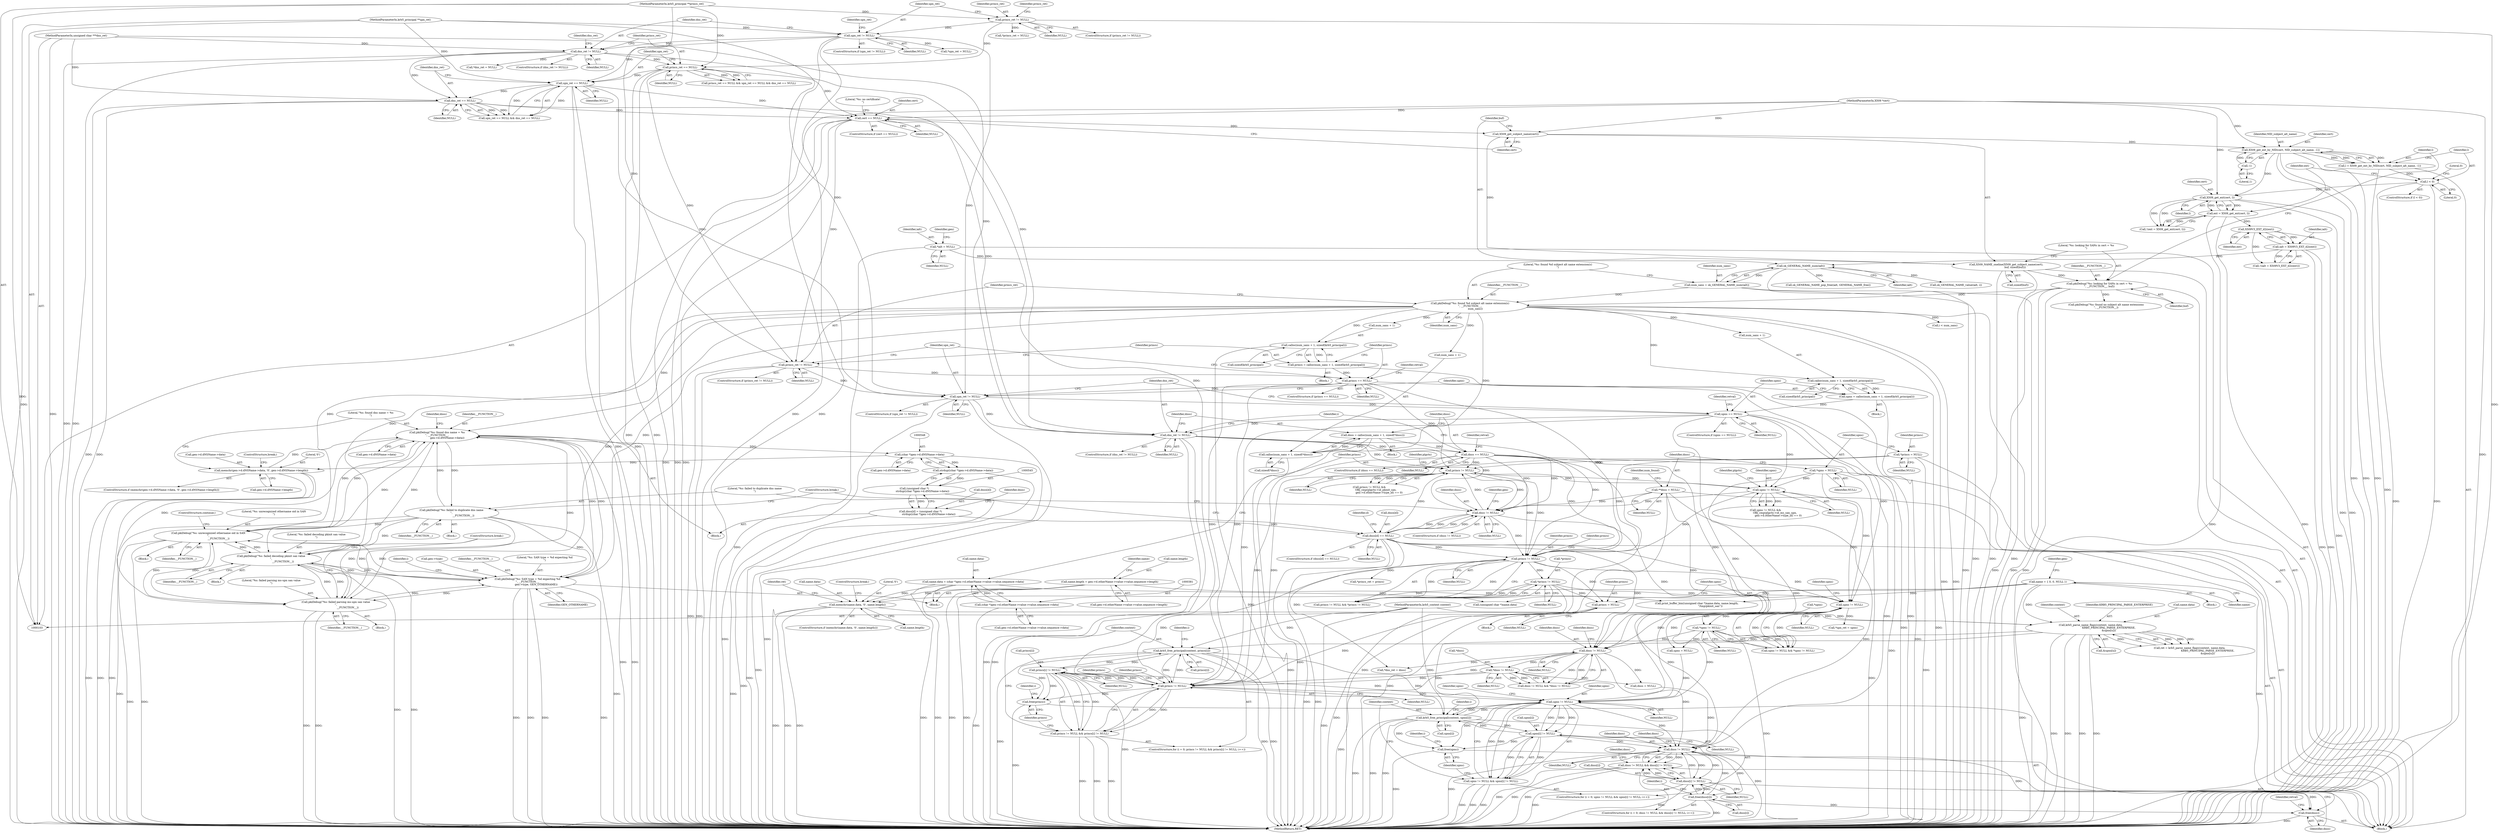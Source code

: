 digraph "0_krb5_50fe4074f188c2d4da0c421e96553acea8378db2@API" {
"1000654" [label="(Call,krb5_free_principal(context, princs[i]))"];
"1000477" [label="(Call,krb5_parse_name_flags(context, name.data,\n                                            KRB5_PRINCIPAL_PARSE_ENTERPRISE,\n                                            &upns[u]))"];
"1000104" [label="(MethodParameterIn,krb5_context context)"];
"1000466" [label="(Call,memchr(name.data, '\0', name.length))"];
"1000376" [label="(Call,name.data = (char *)gen->d.otherName->value->value.sequence->data)"];
"1000380" [label="(Call,(char *)gen->d.otherName->value->value.sequence->data)"];
"1000346" [label="(Call,name = { 0, 0, NULL })"];
"1000359" [label="(Call,name.length = gen->d.otherName->value->value.sequence->length)"];
"1000647" [label="(Call,princs[i] != NULL)"];
"1000654" [label="(Call,krb5_free_principal(context, princs[i]))"];
"1000644" [label="(Call,princs != NULL)"];
"1000589" [label="(Call,princs != NULL)"];
"1000397" [label="(Call,princs != NULL)"];
"1000135" [label="(Call,*princs = NULL)"];
"1000282" [label="(Call,princs == NULL)"];
"1000273" [label="(Call,princs = calloc(num_sans + 1, sizeof(krb5_principal)))"];
"1000275" [label="(Call,calloc(num_sans + 1, sizeof(krb5_principal)))"];
"1000264" [label="(Call,pkiDebug(\"%s: found %d subject alt name extension(s)\n\", __FUNCTION__,\n             num_sans))"];
"1000225" [label="(Call,pkiDebug(\"%s: looking for SANs in cert = %s\n\", __FUNCTION__, buf))"];
"1000219" [label="(Call,X509_NAME_oneline(X509_get_subject_name(cert),\n                      buf, sizeof(buf)))"];
"1000220" [label="(Call,X509_get_subject_name(cert))"];
"1000210" [label="(Call,cert == NULL)"];
"1000107" [label="(MethodParameterIn,X509 *cert)"];
"1000193" [label="(Call,princs_ret == NULL)"];
"1000168" [label="(Call,princs_ret != NULL)"];
"1000108" [label="(MethodParameterIn,krb5_principal **princs_ret)"];
"1000184" [label="(Call,dns_ret != NULL)"];
"1000110" [label="(MethodParameterIn,unsigned char ***dns_ret)"];
"1000176" [label="(Call,upn_ret != NULL)"];
"1000109" [label="(MethodParameterIn,krb5_principal **upn_ret)"];
"1000197" [label="(Call,upn_ret == NULL)"];
"1000200" [label="(Call,dns_ret == NULL)"];
"1000260" [label="(Call,num_sans = sk_GENERAL_NAME_num(ialt))"];
"1000262" [label="(Call,sk_GENERAL_NAME_num(ialt))"];
"1000251" [label="(Call,ialt = X509V3_EXT_d2i(ext))"];
"1000253" [label="(Call,X509V3_EXT_d2i(ext))"];
"1000245" [label="(Call,ext = X509_get_ext(cert, l))"];
"1000247" [label="(Call,X509_get_ext(cert, l))"];
"1000231" [label="(Call,X509_get_ext_by_NID(cert, NID_subject_alt_name, -1))"];
"1000234" [label="(Call,-1)"];
"1000237" [label="(Call,l < 0)"];
"1000229" [label="(Call,l = X509_get_ext_by_NID(cert, NID_subject_alt_name, -1))"];
"1000160" [label="(Call,*ialt = NULL)"];
"1000269" [label="(Call,princs_ret != NULL)"];
"1000313" [label="(Call,dns_ret != NULL)"];
"1000291" [label="(Call,upn_ret != NULL)"];
"1000304" [label="(Call,upns == NULL)"];
"1000295" [label="(Call,upns = calloc(num_sans + 1, sizeof(krb5_principal)))"];
"1000297" [label="(Call,calloc(num_sans + 1, sizeof(krb5_principal)))"];
"1000448" [label="(Call,upns != NULL)"];
"1000139" [label="(Call,*upns = NULL)"];
"1000327" [label="(Call,dnss == NULL)"];
"1000317" [label="(Call,dnss = calloc(num_sans + 1, sizeof(*dnss)))"];
"1000319" [label="(Call,calloc(num_sans + 1, sizeof(*dnss)))"];
"1000508" [label="(Call,dnss != NULL)"];
"1000143" [label="(Call,**dnss = NULL)"];
"1000557" [label="(Call,dnss[d] == NULL)"];
"1000540" [label="(Call,dnss[d] = (unsigned char *)\n                    strdup((char *)gen->d.dNSName->data))"];
"1000544" [label="(Call,(unsigned char *)\n                    strdup((char *)gen->d.dNSName->data))"];
"1000546" [label="(Call,strdup((char *)gen->d.dNSName->data))"];
"1000547" [label="(Call,(char *)gen->d.dNSName->data)"];
"1000530" [label="(Call,pkiDebug(\"%s: found dns name = %s\n\", __FUNCTION__,\n                         gen->d.dNSName->data))"];
"1000501" [label="(Call,pkiDebug(\"%s: unrecognized othername oid in SAN\n\",\n                         __FUNCTION__))"];
"1000436" [label="(Call,pkiDebug(\"%s: failed decoding pkinit san value\n\",\n                             __FUNCTION__))"];
"1000563" [label="(Call,pkiDebug(\"%s: failed to duplicate dns name\n\",\n                             __FUNCTION__))"];
"1000574" [label="(Call,pkiDebug(\"%s: SAN type = %d expecting %d\n\", __FUNCTION__,\n                     gen->type, GEN_OTHERNAME))"];
"1000490" [label="(Call,pkiDebug(\"%s: failed parsing ms-upn san value\n\",\n                             __FUNCTION__))"];
"1000513" [label="(Call,memchr(gen->d.dNSName->data, '\0', gen->d.dNSName->length))"];
"1000601" [label="(Call,princs = NULL)"];
"1000592" [label="(Call,*princs != NULL)"];
"1000623" [label="(Call,dnss != NULL)"];
"1000606" [label="(Call,upns != NULL)"];
"1000609" [label="(Call,*upns != NULL)"];
"1000626" [label="(Call,*dnss != NULL)"];
"1000643" [label="(Call,princs != NULL && princs[i] != NULL)"];
"1000659" [label="(Call,free(princs))"];
"1000676" [label="(Call,krb5_free_principal(context, upns[i]))"];
"1000666" [label="(Call,upns != NULL)"];
"1000665" [label="(Call,upns != NULL && upns[i] != NULL)"];
"1000669" [label="(Call,upns[i] != NULL)"];
"1000681" [label="(Call,free(upns))"];
"1000688" [label="(Call,dnss != NULL)"];
"1000687" [label="(Call,dnss != NULL && dnss[i] != NULL)"];
"1000691" [label="(Call,dnss[i] != NULL)"];
"1000698" [label="(Call,free(dnss[i]))"];
"1000702" [label="(Call,free(dnss))"];
"1000483" [label="(Call,&upns[u])"];
"1000251" [label="(Call,ialt = X509V3_EXT_d2i(ext))"];
"1000509" [label="(Identifier,dnss)"];
"1000140" [label="(Identifier,upns)"];
"1000685" [label="(Identifier,i)"];
"1000693" [label="(Identifier,dnss)"];
"1000397" [label="(Call,princs != NULL)"];
"1000607" [label="(Identifier,upns)"];
"1000181" [label="(Identifier,upn_ret)"];
"1000170" [label="(Identifier,NULL)"];
"1000478" [label="(Identifier,context)"];
"1000136" [label="(Identifier,princs)"];
"1000415" [label="(Call,(unsigned char *)name.data)"];
"1000228" [label="(Identifier,buf)"];
"1000521" [label="(Literal,'\0')"];
"1000403" [label="(Identifier,plgctx)"];
"1000139" [label="(Call,*upns = NULL)"];
"1000192" [label="(Call,princs_ret == NULL && upn_ret == NULL && dns_ret == NULL)"];
"1000260" [label="(Call,num_sans = sk_GENERAL_NAME_num(ialt))"];
"1000189" [label="(Identifier,dns_ret)"];
"1000249" [label="(Identifier,l)"];
"1000492" [label="(Identifier,__FUNCTION__)"];
"1000298" [label="(Call,num_sans + 1)"];
"1000378" [label="(Identifier,name)"];
"1000171" [label="(Call,*princs_ret = NULL)"];
"1000290" [label="(ControlStructure,if (upn_ret != NULL))"];
"1000169" [label="(Identifier,princs_ret)"];
"1000594" [label="(Identifier,princs)"];
"1000541" [label="(Call,dnss[d])"];
"1000202" [label="(Identifier,NULL)"];
"1000437" [label="(Literal,\"%s: failed decoding pkinit san value\n\")"];
"1000611" [label="(Identifier,upns)"];
"1000376" [label="(Call,name.data = (char *)gen->d.otherName->value->value.sequence->data)"];
"1000220" [label="(Call,X509_get_subject_name(cert))"];
"1000212" [label="(Identifier,NULL)"];
"1000296" [label="(Identifier,upns)"];
"1000603" [label="(Identifier,NULL)"];
"1000695" [label="(Identifier,NULL)"];
"1000470" [label="(Literal,'\0')"];
"1000474" [label="(ControlStructure,break;)"];
"1000269" [label="(Call,princs_ret != NULL)"];
"1000326" [label="(ControlStructure,if (dnss == NULL))"];
"1000590" [label="(Identifier,princs)"];
"1000626" [label="(Call,*dnss != NULL)"];
"1000135" [label="(Call,*princs = NULL)"];
"1000477" [label="(Call,krb5_parse_name_flags(context, name.data,\n                                            KRB5_PRINCIPAL_PARSE_ENTERPRISE,\n                                            &upns[u]))"];
"1000580" [label="(Identifier,GEN_OTHERNAME)"];
"1000512" [label="(ControlStructure,if (memchr(gen->d.dNSName->data, '\0', gen->d.dNSName->length)))"];
"1000660" [label="(Identifier,princs)"];
"1000263" [label="(Identifier,ialt)"];
"1000313" [label="(Call,dns_ret != NULL)"];
"1000201" [label="(Identifier,dns_ret)"];
"1000316" [label="(Block,)"];
"1000677" [label="(Identifier,context)"];
"1000266" [label="(Identifier,__FUNCTION__)"];
"1000544" [label="(Call,(unsigned char *)\n                    strdup((char *)gen->d.dNSName->data))"];
"1000186" [label="(Identifier,NULL)"];
"1000250" [label="(Call,!(ialt = X509V3_EXT_d2i(ext)))"];
"1000380" [label="(Call,(char *)gen->d.otherName->value->value.sequence->data)"];
"1000350" [label="(Call,sk_GENERAL_NAME_value(ialt, i))"];
"1000505" [label="(ControlStructure,break;)"];
"1000162" [label="(Identifier,NULL)"];
"1000221" [label="(Identifier,cert)"];
"1000628" [label="(Identifier,dnss)"];
"1000209" [label="(ControlStructure,if (cert == NULL))"];
"1000229" [label="(Call,l = X509_get_ext_by_NID(cert, NID_subject_alt_name, -1))"];
"1000195" [label="(Identifier,NULL)"];
"1000319" [label="(Call,calloc(num_sans + 1, sizeof(*dnss)))"];
"1000226" [label="(Literal,\"%s: looking for SANs in cert = %s\n\")"];
"1000606" [label="(Call,upns != NULL)"];
"1000295" [label="(Call,upns = calloc(num_sans + 1, sizeof(krb5_principal)))"];
"1000141" [label="(Identifier,NULL)"];
"1000510" [label="(Identifier,NULL)"];
"1000198" [label="(Identifier,upn_ret)"];
"1000261" [label="(Identifier,num_sans)"];
"1000646" [label="(Identifier,NULL)"];
"1000252" [label="(Identifier,ialt)"];
"1000244" [label="(Call,!(ext = X509_get_ext(cert, l)))"];
"1000143" [label="(Call,**dnss = NULL)"];
"1000699" [label="(Call,dnss[i])"];
"1000363" [label="(Call,gen->d.otherName->value->value.sequence->length)"];
"1000282" [label="(Call,princs == NULL)"];
"1000688" [label="(Call,dnss != NULL)"];
"1000682" [label="(Identifier,upns)"];
"1000670" [label="(Call,upns[i])"];
"1000344" [label="(Block,)"];
"1000561" [label="(Identifier,NULL)"];
"1000291" [label="(Call,upn_ret != NULL)"];
"1000569" [label="(Identifier,d)"];
"1000678" [label="(Call,upns[i])"];
"1000276" [label="(Call,num_sans + 1)"];
"1000332" [label="(Identifier,retval)"];
"1000627" [label="(Call,*dnss)"];
"1000665" [label="(Call,upns != NULL && upns[i] != NULL)"];
"1000238" [label="(Identifier,l)"];
"1000271" [label="(Identifier,NULL)"];
"1000435" [label="(Block,)"];
"1000231" [label="(Call,X509_get_ext_by_NID(cert, NID_subject_alt_name, -1))"];
"1000223" [label="(Call,sizeof(buf))"];
"1000507" [label="(ControlStructure,if (dnss != NULL))"];
"1000447" [label="(Call,upns != NULL &&\n                       OBJ_cmp(plgctx->id_ms_san_upn,\n                               gen->d.otherName->type_id) == 0)"];
"1000491" [label="(Literal,\"%s: failed parsing ms-upn san value\n\")"];
"1000215" [label="(Literal,\"%s: no certificate!\n\")"];
"1000687" [label="(Call,dnss != NULL && dnss[i] != NULL)"];
"1000605" [label="(Call,upns != NULL && *upns != NULL)"];
"1000661" [label="(ControlStructure,for (i = 0; upns != NULL && upns[i] != NULL; i++))"];
"1000659" [label="(Call,free(princs))"];
"1000533" [label="(Call,gen->d.dNSName->data)"];
"1000517" [label="(Identifier,gen)"];
"1000489" [label="(Block,)"];
"1000635" [label="(Call,dnss = NULL)"];
"1000323" [label="(Call,sizeof(*dnss))"];
"1000690" [label="(Identifier,NULL)"];
"1000562" [label="(Block,)"];
"1000511" [label="(Block,)"];
"1000501" [label="(Call,pkiDebug(\"%s: unrecognized othername oid in SAN\n\",\n                         __FUNCTION__))"];
"1000689" [label="(Identifier,dnss)"];
"1000149" [label="(Identifier,num_found)"];
"1000248" [label="(Identifier,cert)"];
"1000414" [label="(Call,print_buffer_bin((unsigned char *)name.data, name.length,\n                                 \"/tmp/pkinit_san\"))"];
"1000196" [label="(Call,upn_ret == NULL && dns_ret == NULL)"];
"1000465" [label="(ControlStructure,if (memchr(name.data, '\0', name.length)))"];
"1000160" [label="(Call,*ialt = NULL)"];
"1000593" [label="(Call,*princs)"];
"1000608" [label="(Identifier,NULL)"];
"1000222" [label="(Identifier,buf)"];
"1000185" [label="(Identifier,dns_ret)"];
"1000588" [label="(Call,princs != NULL && *princs != NULL)"];
"1000247" [label="(Call,X509_get_ext(cert, l))"];
"1000245" [label="(Call,ext = X509_get_ext(cert, l))"];
"1000666" [label="(Call,upns != NULL)"];
"1000293" [label="(Identifier,NULL)"];
"1000559" [label="(Identifier,dnss)"];
"1000253" [label="(Call,X509V3_EXT_d2i(ext))"];
"1000476" [label="(Identifier,ret)"];
"1000502" [label="(Literal,\"%s: unrecognized othername oid in SAN\n\")"];
"1000602" [label="(Identifier,princs)"];
"1000219" [label="(Call,X509_NAME_oneline(X509_get_subject_name(cert),\n                      buf, sizeof(buf)))"];
"1000676" [label="(Call,krb5_free_principal(context, upns[i]))"];
"1000546" [label="(Call,strdup((char *)gen->d.dNSName->data))"];
"1000111" [label="(Block,)"];
"1000622" [label="(Call,dnss != NULL && *dnss != NULL)"];
"1000683" [label="(ControlStructure,for (i = 0; dnss != NULL && dnss[i] != NULL; i++))"];
"1000264" [label="(Call,pkiDebug(\"%s: found %d subject alt name extension(s)\n\", __FUNCTION__,\n             num_sans))"];
"1000655" [label="(Identifier,context)"];
"1000108" [label="(MethodParameterIn,krb5_principal **princs_ret)"];
"1000482" [label="(Identifier,KRB5_PRINCIPAL_PARSE_ENTERPRISE)"];
"1000572" [label="(ControlStructure,break;)"];
"1000564" [label="(Literal,\"%s: failed to duplicate dns name\n\")"];
"1000227" [label="(Identifier,__FUNCTION__)"];
"1000194" [label="(Identifier,princs_ret)"];
"1000137" [label="(Identifier,NULL)"];
"1000591" [label="(Identifier,NULL)"];
"1000601" [label="(Call,princs = NULL)"];
"1000161" [label="(Identifier,ialt)"];
"1000360" [label="(Call,name.length)"];
"1000557" [label="(Call,dnss[d] == NULL)"];
"1000656" [label="(Call,princs[i])"];
"1000531" [label="(Literal,\"%s: found dns name = %s\n\")"];
"1000681" [label="(Call,free(upns))"];
"1000576" [label="(Identifier,__FUNCTION__)"];
"1000317" [label="(Call,dnss = calloc(num_sans + 1, sizeof(*dnss)))"];
"1000177" [label="(Identifier,upn_ret)"];
"1000479" [label="(Call,name.data)"];
"1000270" [label="(Identifier,princs_ret)"];
"1000110" [label="(MethodParameterIn,unsigned char ***dns_ret)"];
"1000236" [label="(ControlStructure,if (l < 0))"];
"1000306" [label="(Identifier,NULL)"];
"1000610" [label="(Call,*upns)"];
"1000663" [label="(Identifier,i)"];
"1000466" [label="(Call,memchr(name.data, '\0', name.length))"];
"1000109" [label="(MethodParameterIn,krb5_principal **upn_ret)"];
"1000698" [label="(Call,free(dnss[i]))"];
"1000167" [label="(ControlStructure,if (princs_ret != NULL))"];
"1000540" [label="(Call,dnss[d] = (unsigned char *)\n                    strdup((char *)gen->d.dNSName->data))"];
"1000667" [label="(Identifier,upns)"];
"1000623" [label="(Call,dnss != NULL)"];
"1000237" [label="(Call,l < 0)"];
"1000649" [label="(Identifier,princs)"];
"1000399" [label="(Identifier,NULL)"];
"1000265" [label="(Literal,\"%s: found %d subject alt name extension(s)\n\")"];
"1000475" [label="(Call,ret = krb5_parse_name_flags(context, name.data,\n                                            KRB5_PRINCIPAL_PARSE_ENTERPRISE,\n                                            &upns[u]))"];
"1000574" [label="(Call,pkiDebug(\"%s: SAN type = %d expecting %d\n\", __FUNCTION__,\n                     gen->type, GEN_OTHERNAME))"];
"1000647" [label="(Call,princs[i] != NULL)"];
"1000382" [label="(Call,gen->d.otherName->value->value.sequence->data)"];
"1000187" [label="(Call,*dns_ret = NULL)"];
"1000700" [label="(Identifier,dnss)"];
"1000565" [label="(Identifier,__FUNCTION__)"];
"1000508" [label="(Call,dnss != NULL)"];
"1000631" [label="(Call,*dns_ret = dnss)"];
"1000671" [label="(Identifier,upns)"];
"1000703" [label="(Identifier,dnss)"];
"1000648" [label="(Call,princs[i])"];
"1000612" [label="(Identifier,NULL)"];
"1000283" [label="(Identifier,princs)"];
"1000183" [label="(ControlStructure,if (dns_ret != NULL))"];
"1000230" [label="(Identifier,l)"];
"1000668" [label="(Identifier,NULL)"];
"1000692" [label="(Call,dnss[i])"];
"1000514" [label="(Call,gen->d.dNSName->data)"];
"1000210" [label="(Call,cert == NULL)"];
"1000639" [label="(ControlStructure,for (i = 0; princs != NULL && princs[i] != NULL; i++))"];
"1000654" [label="(Call,krb5_free_principal(context, princs[i]))"];
"1000256" [label="(Call,pkiDebug(\"%s: found no subject alt name extensions\n\", __FUNCTION__))"];
"1000328" [label="(Identifier,dnss)"];
"1000651" [label="(Identifier,NULL)"];
"1000436" [label="(Call,pkiDebug(\"%s: failed decoding pkinit san value\n\",\n                             __FUNCTION__))"];
"1000357" [label="(Block,)"];
"1000614" [label="(Call,*upn_ret = upns)"];
"1000294" [label="(Block,)"];
"1000175" [label="(ControlStructure,if (upn_ret != NULL))"];
"1000235" [label="(Literal,1)"];
"1000297" [label="(Call,calloc(num_sans + 1, sizeof(krb5_principal)))"];
"1000625" [label="(Identifier,NULL)"];
"1000448" [label="(Call,upns != NULL)"];
"1000490" [label="(Call,pkiDebug(\"%s: failed parsing ms-upn san value\n\",\n                             __FUNCTION__))"];
"1000199" [label="(Identifier,NULL)"];
"1000449" [label="(Identifier,upns)"];
"1000513" [label="(Call,memchr(gen->d.dNSName->data, '\0', gen->d.dNSName->length))"];
"1000542" [label="(Identifier,dnss)"];
"1000500" [label="(Block,)"];
"1000359" [label="(Call,name.length = gen->d.otherName->value->value.sequence->length)"];
"1000234" [label="(Call,-1)"];
"1000675" [label="(Identifier,i)"];
"1000292" [label="(Identifier,upn_ret)"];
"1000592" [label="(Call,*princs != NULL)"];
"1000287" [label="(Identifier,retval)"];
"1000107" [label="(MethodParameterIn,X509 *cert)"];
"1000178" [label="(Identifier,NULL)"];
"1000556" [label="(ControlStructure,if (dnss[d] == NULL))"];
"1000503" [label="(Identifier,__FUNCTION__)"];
"1000697" [label="(Identifier,i)"];
"1000581" [label="(Call,sk_GENERAL_NAME_pop_free(ialt, GENERAL_NAME_free))"];
"1000575" [label="(Literal,\"%s: SAN type = %d expecting %d\n\")"];
"1000232" [label="(Identifier,cert)"];
"1000343" [label="(Identifier,i)"];
"1000529" [label="(ControlStructure,break;)"];
"1000184" [label="(Call,dns_ret != NULL)"];
"1000284" [label="(Identifier,NULL)"];
"1000104" [label="(MethodParameterIn,krb5_context context)"];
"1000262" [label="(Call,sk_GENERAL_NAME_num(ialt))"];
"1000339" [label="(Call,i < num_sans)"];
"1000467" [label="(Call,name.data)"];
"1000246" [label="(Identifier,ext)"];
"1000558" [label="(Call,dnss[d])"];
"1000233" [label="(Identifier,NID_subject_alt_name)"];
"1000267" [label="(Identifier,num_sans)"];
"1000563" [label="(Call,pkiDebug(\"%s: failed to duplicate dns name\n\",\n                             __FUNCTION__))"];
"1000702" [label="(Call,free(dnss))"];
"1000273" [label="(Call,princs = calloc(num_sans + 1, sizeof(krb5_principal)))"];
"1000673" [label="(Identifier,NULL)"];
"1000597" [label="(Call,*princs_ret = princs)"];
"1000549" [label="(Call,gen->d.dNSName->data)"];
"1000644" [label="(Call,princs != NULL)"];
"1000312" [label="(ControlStructure,if (dns_ret != NULL))"];
"1000315" [label="(Identifier,NULL)"];
"1000179" [label="(Call,*upn_ret = NULL)"];
"1000145" [label="(Identifier,NULL)"];
"1000279" [label="(Call,sizeof(krb5_principal))"];
"1000320" [label="(Call,num_sans + 1)"];
"1000532" [label="(Identifier,__FUNCTION__)"];
"1000504" [label="(ControlStructure,continue;)"];
"1000691" [label="(Call,dnss[i] != NULL)"];
"1000706" [label="(MethodReturn,RET)"];
"1000305" [label="(Identifier,upns)"];
"1000547" [label="(Call,(char *)gen->d.dNSName->data)"];
"1000318" [label="(Identifier,dnss)"];
"1000450" [label="(Identifier,NULL)"];
"1000609" [label="(Call,*upns != NULL)"];
"1000144" [label="(Identifier,dnss)"];
"1000168" [label="(Call,princs_ret != NULL)"];
"1000304" [label="(Call,upns == NULL)"];
"1000471" [label="(Call,name.length)"];
"1000595" [label="(Identifier,NULL)"];
"1000268" [label="(ControlStructure,if (princs_ret != NULL))"];
"1000275" [label="(Call,calloc(num_sans + 1, sizeof(krb5_principal)))"];
"1000346" [label="(Call,name = { 0, 0, NULL })"];
"1000530" [label="(Call,pkiDebug(\"%s: found dns name = %s\n\", __FUNCTION__,\n                         gen->d.dNSName->data))"];
"1000176" [label="(Call,upn_ret != NULL)"];
"1000618" [label="(Call,upns = NULL)"];
"1000347" [label="(Identifier,name)"];
"1000197" [label="(Call,upn_ret == NULL)"];
"1000303" [label="(ControlStructure,if (upns == NULL))"];
"1000272" [label="(Block,)"];
"1000173" [label="(Identifier,princs_ret)"];
"1000329" [label="(Identifier,NULL)"];
"1000624" [label="(Identifier,dnss)"];
"1000643" [label="(Call,princs != NULL && princs[i] != NULL)"];
"1000254" [label="(Identifier,ext)"];
"1000165" [label="(Identifier,gen)"];
"1000398" [label="(Identifier,princs)"];
"1000454" [label="(Identifier,plgctx)"];
"1000225" [label="(Call,pkiDebug(\"%s: looking for SANs in cert = %s\n\", __FUNCTION__, buf))"];
"1000438" [label="(Identifier,__FUNCTION__)"];
"1000281" [label="(ControlStructure,if (princs == NULL))"];
"1000241" [label="(Literal,0)"];
"1000596" [label="(Block,)"];
"1000309" [label="(Identifier,retval)"];
"1000200" [label="(Call,dns_ret == NULL)"];
"1000645" [label="(Identifier,princs)"];
"1000705" [label="(Identifier,retval)"];
"1000629" [label="(Identifier,NULL)"];
"1000301" [label="(Call,sizeof(krb5_principal))"];
"1000239" [label="(Literal,0)"];
"1000589" [label="(Call,princs != NULL)"];
"1000377" [label="(Call,name.data)"];
"1000349" [label="(Identifier,gen)"];
"1000314" [label="(Identifier,dns_ret)"];
"1000653" [label="(Identifier,i)"];
"1000337" [label="(Identifier,i)"];
"1000669" [label="(Call,upns[i] != NULL)"];
"1000211" [label="(Identifier,cert)"];
"1000193" [label="(Call,princs_ret == NULL)"];
"1000577" [label="(Call,gen->type)"];
"1000522" [label="(Call,gen->d.dNSName->length)"];
"1000327" [label="(Call,dnss == NULL)"];
"1000274" [label="(Identifier,princs)"];
"1000396" [label="(Call,princs != NULL &&\n                OBJ_cmp(plgctx->id_pkinit_san,\n                        gen->d.otherName->type_id) == 0)"];
"1000654" -> "1000639"  [label="AST: "];
"1000654" -> "1000656"  [label="CFG: "];
"1000655" -> "1000654"  [label="AST: "];
"1000656" -> "1000654"  [label="AST: "];
"1000653" -> "1000654"  [label="CFG: "];
"1000654" -> "1000706"  [label="DDG: "];
"1000654" -> "1000706"  [label="DDG: "];
"1000654" -> "1000706"  [label="DDG: "];
"1000654" -> "1000644"  [label="DDG: "];
"1000654" -> "1000647"  [label="DDG: "];
"1000477" -> "1000654"  [label="DDG: "];
"1000104" -> "1000654"  [label="DDG: "];
"1000647" -> "1000654"  [label="DDG: "];
"1000644" -> "1000654"  [label="DDG: "];
"1000654" -> "1000659"  [label="DDG: "];
"1000654" -> "1000676"  [label="DDG: "];
"1000477" -> "1000475"  [label="AST: "];
"1000477" -> "1000483"  [label="CFG: "];
"1000478" -> "1000477"  [label="AST: "];
"1000479" -> "1000477"  [label="AST: "];
"1000482" -> "1000477"  [label="AST: "];
"1000483" -> "1000477"  [label="AST: "];
"1000475" -> "1000477"  [label="CFG: "];
"1000477" -> "1000706"  [label="DDG: "];
"1000477" -> "1000706"  [label="DDG: "];
"1000477" -> "1000706"  [label="DDG: "];
"1000477" -> "1000706"  [label="DDG: "];
"1000477" -> "1000475"  [label="DDG: "];
"1000477" -> "1000475"  [label="DDG: "];
"1000477" -> "1000475"  [label="DDG: "];
"1000477" -> "1000475"  [label="DDG: "];
"1000104" -> "1000477"  [label="DDG: "];
"1000466" -> "1000477"  [label="DDG: "];
"1000346" -> "1000477"  [label="DDG: "];
"1000477" -> "1000676"  [label="DDG: "];
"1000104" -> "1000103"  [label="AST: "];
"1000104" -> "1000706"  [label="DDG: "];
"1000104" -> "1000676"  [label="DDG: "];
"1000466" -> "1000465"  [label="AST: "];
"1000466" -> "1000471"  [label="CFG: "];
"1000467" -> "1000466"  [label="AST: "];
"1000470" -> "1000466"  [label="AST: "];
"1000471" -> "1000466"  [label="AST: "];
"1000474" -> "1000466"  [label="CFG: "];
"1000476" -> "1000466"  [label="CFG: "];
"1000466" -> "1000706"  [label="DDG: "];
"1000466" -> "1000706"  [label="DDG: "];
"1000466" -> "1000706"  [label="DDG: "];
"1000376" -> "1000466"  [label="DDG: "];
"1000346" -> "1000466"  [label="DDG: "];
"1000359" -> "1000466"  [label="DDG: "];
"1000376" -> "1000357"  [label="AST: "];
"1000376" -> "1000380"  [label="CFG: "];
"1000377" -> "1000376"  [label="AST: "];
"1000380" -> "1000376"  [label="AST: "];
"1000398" -> "1000376"  [label="CFG: "];
"1000376" -> "1000706"  [label="DDG: "];
"1000376" -> "1000706"  [label="DDG: "];
"1000380" -> "1000376"  [label="DDG: "];
"1000376" -> "1000415"  [label="DDG: "];
"1000380" -> "1000382"  [label="CFG: "];
"1000381" -> "1000380"  [label="AST: "];
"1000382" -> "1000380"  [label="AST: "];
"1000380" -> "1000706"  [label="DDG: "];
"1000346" -> "1000344"  [label="AST: "];
"1000346" -> "1000347"  [label="CFG: "];
"1000347" -> "1000346"  [label="AST: "];
"1000349" -> "1000346"  [label="CFG: "];
"1000346" -> "1000706"  [label="DDG: "];
"1000346" -> "1000415"  [label="DDG: "];
"1000346" -> "1000414"  [label="DDG: "];
"1000359" -> "1000357"  [label="AST: "];
"1000359" -> "1000363"  [label="CFG: "];
"1000360" -> "1000359"  [label="AST: "];
"1000363" -> "1000359"  [label="AST: "];
"1000378" -> "1000359"  [label="CFG: "];
"1000359" -> "1000706"  [label="DDG: "];
"1000359" -> "1000706"  [label="DDG: "];
"1000359" -> "1000414"  [label="DDG: "];
"1000647" -> "1000643"  [label="AST: "];
"1000647" -> "1000651"  [label="CFG: "];
"1000648" -> "1000647"  [label="AST: "];
"1000651" -> "1000647"  [label="AST: "];
"1000643" -> "1000647"  [label="CFG: "];
"1000647" -> "1000706"  [label="DDG: "];
"1000647" -> "1000644"  [label="DDG: "];
"1000647" -> "1000643"  [label="DDG: "];
"1000647" -> "1000643"  [label="DDG: "];
"1000644" -> "1000647"  [label="DDG: "];
"1000644" -> "1000647"  [label="DDG: "];
"1000647" -> "1000659"  [label="DDG: "];
"1000647" -> "1000666"  [label="DDG: "];
"1000644" -> "1000643"  [label="AST: "];
"1000644" -> "1000646"  [label="CFG: "];
"1000645" -> "1000644"  [label="AST: "];
"1000646" -> "1000644"  [label="AST: "];
"1000649" -> "1000644"  [label="CFG: "];
"1000643" -> "1000644"  [label="CFG: "];
"1000644" -> "1000643"  [label="DDG: "];
"1000644" -> "1000643"  [label="DDG: "];
"1000589" -> "1000644"  [label="DDG: "];
"1000601" -> "1000644"  [label="DDG: "];
"1000135" -> "1000644"  [label="DDG: "];
"1000282" -> "1000644"  [label="DDG: "];
"1000282" -> "1000644"  [label="DDG: "];
"1000304" -> "1000644"  [label="DDG: "];
"1000327" -> "1000644"  [label="DDG: "];
"1000623" -> "1000644"  [label="DDG: "];
"1000210" -> "1000644"  [label="DDG: "];
"1000626" -> "1000644"  [label="DDG: "];
"1000644" -> "1000659"  [label="DDG: "];
"1000644" -> "1000666"  [label="DDG: "];
"1000589" -> "1000588"  [label="AST: "];
"1000589" -> "1000591"  [label="CFG: "];
"1000590" -> "1000589"  [label="AST: "];
"1000591" -> "1000589"  [label="AST: "];
"1000594" -> "1000589"  [label="CFG: "];
"1000588" -> "1000589"  [label="CFG: "];
"1000589" -> "1000588"  [label="DDG: "];
"1000589" -> "1000588"  [label="DDG: "];
"1000397" -> "1000589"  [label="DDG: "];
"1000397" -> "1000589"  [label="DDG: "];
"1000135" -> "1000589"  [label="DDG: "];
"1000282" -> "1000589"  [label="DDG: "];
"1000313" -> "1000589"  [label="DDG: "];
"1000448" -> "1000589"  [label="DDG: "];
"1000327" -> "1000589"  [label="DDG: "];
"1000508" -> "1000589"  [label="DDG: "];
"1000557" -> "1000589"  [label="DDG: "];
"1000589" -> "1000592"  [label="DDG: "];
"1000589" -> "1000597"  [label="DDG: "];
"1000589" -> "1000601"  [label="DDG: "];
"1000589" -> "1000606"  [label="DDG: "];
"1000397" -> "1000396"  [label="AST: "];
"1000397" -> "1000399"  [label="CFG: "];
"1000398" -> "1000397"  [label="AST: "];
"1000399" -> "1000397"  [label="AST: "];
"1000403" -> "1000397"  [label="CFG: "];
"1000396" -> "1000397"  [label="CFG: "];
"1000397" -> "1000396"  [label="DDG: "];
"1000397" -> "1000396"  [label="DDG: "];
"1000135" -> "1000397"  [label="DDG: "];
"1000282" -> "1000397"  [label="DDG: "];
"1000313" -> "1000397"  [label="DDG: "];
"1000448" -> "1000397"  [label="DDG: "];
"1000327" -> "1000397"  [label="DDG: "];
"1000508" -> "1000397"  [label="DDG: "];
"1000557" -> "1000397"  [label="DDG: "];
"1000397" -> "1000448"  [label="DDG: "];
"1000397" -> "1000508"  [label="DDG: "];
"1000135" -> "1000111"  [label="AST: "];
"1000135" -> "1000137"  [label="CFG: "];
"1000136" -> "1000135"  [label="AST: "];
"1000137" -> "1000135"  [label="AST: "];
"1000140" -> "1000135"  [label="CFG: "];
"1000135" -> "1000706"  [label="DDG: "];
"1000282" -> "1000281"  [label="AST: "];
"1000282" -> "1000284"  [label="CFG: "];
"1000283" -> "1000282"  [label="AST: "];
"1000284" -> "1000282"  [label="AST: "];
"1000287" -> "1000282"  [label="CFG: "];
"1000292" -> "1000282"  [label="CFG: "];
"1000282" -> "1000706"  [label="DDG: "];
"1000273" -> "1000282"  [label="DDG: "];
"1000269" -> "1000282"  [label="DDG: "];
"1000282" -> "1000291"  [label="DDG: "];
"1000273" -> "1000272"  [label="AST: "];
"1000273" -> "1000275"  [label="CFG: "];
"1000274" -> "1000273"  [label="AST: "];
"1000275" -> "1000273"  [label="AST: "];
"1000283" -> "1000273"  [label="CFG: "];
"1000273" -> "1000706"  [label="DDG: "];
"1000275" -> "1000273"  [label="DDG: "];
"1000275" -> "1000279"  [label="CFG: "];
"1000276" -> "1000275"  [label="AST: "];
"1000279" -> "1000275"  [label="AST: "];
"1000275" -> "1000706"  [label="DDG: "];
"1000264" -> "1000275"  [label="DDG: "];
"1000264" -> "1000111"  [label="AST: "];
"1000264" -> "1000267"  [label="CFG: "];
"1000265" -> "1000264"  [label="AST: "];
"1000266" -> "1000264"  [label="AST: "];
"1000267" -> "1000264"  [label="AST: "];
"1000270" -> "1000264"  [label="CFG: "];
"1000264" -> "1000706"  [label="DDG: "];
"1000264" -> "1000706"  [label="DDG: "];
"1000225" -> "1000264"  [label="DDG: "];
"1000260" -> "1000264"  [label="DDG: "];
"1000264" -> "1000276"  [label="DDG: "];
"1000264" -> "1000297"  [label="DDG: "];
"1000264" -> "1000298"  [label="DDG: "];
"1000264" -> "1000319"  [label="DDG: "];
"1000264" -> "1000320"  [label="DDG: "];
"1000264" -> "1000339"  [label="DDG: "];
"1000264" -> "1000436"  [label="DDG: "];
"1000264" -> "1000490"  [label="DDG: "];
"1000264" -> "1000501"  [label="DDG: "];
"1000264" -> "1000530"  [label="DDG: "];
"1000264" -> "1000574"  [label="DDG: "];
"1000225" -> "1000111"  [label="AST: "];
"1000225" -> "1000228"  [label="CFG: "];
"1000226" -> "1000225"  [label="AST: "];
"1000227" -> "1000225"  [label="AST: "];
"1000228" -> "1000225"  [label="AST: "];
"1000230" -> "1000225"  [label="CFG: "];
"1000225" -> "1000706"  [label="DDG: "];
"1000225" -> "1000706"  [label="DDG: "];
"1000225" -> "1000706"  [label="DDG: "];
"1000219" -> "1000225"  [label="DDG: "];
"1000225" -> "1000256"  [label="DDG: "];
"1000219" -> "1000111"  [label="AST: "];
"1000219" -> "1000223"  [label="CFG: "];
"1000220" -> "1000219"  [label="AST: "];
"1000222" -> "1000219"  [label="AST: "];
"1000223" -> "1000219"  [label="AST: "];
"1000226" -> "1000219"  [label="CFG: "];
"1000219" -> "1000706"  [label="DDG: "];
"1000219" -> "1000706"  [label="DDG: "];
"1000220" -> "1000219"  [label="DDG: "];
"1000220" -> "1000221"  [label="CFG: "];
"1000221" -> "1000220"  [label="AST: "];
"1000222" -> "1000220"  [label="CFG: "];
"1000210" -> "1000220"  [label="DDG: "];
"1000107" -> "1000220"  [label="DDG: "];
"1000220" -> "1000231"  [label="DDG: "];
"1000210" -> "1000209"  [label="AST: "];
"1000210" -> "1000212"  [label="CFG: "];
"1000211" -> "1000210"  [label="AST: "];
"1000212" -> "1000210"  [label="AST: "];
"1000215" -> "1000210"  [label="CFG: "];
"1000221" -> "1000210"  [label="CFG: "];
"1000210" -> "1000706"  [label="DDG: "];
"1000210" -> "1000706"  [label="DDG: "];
"1000210" -> "1000706"  [label="DDG: "];
"1000107" -> "1000210"  [label="DDG: "];
"1000193" -> "1000210"  [label="DDG: "];
"1000197" -> "1000210"  [label="DDG: "];
"1000200" -> "1000210"  [label="DDG: "];
"1000210" -> "1000269"  [label="DDG: "];
"1000107" -> "1000103"  [label="AST: "];
"1000107" -> "1000706"  [label="DDG: "];
"1000107" -> "1000231"  [label="DDG: "];
"1000107" -> "1000247"  [label="DDG: "];
"1000193" -> "1000192"  [label="AST: "];
"1000193" -> "1000195"  [label="CFG: "];
"1000194" -> "1000193"  [label="AST: "];
"1000195" -> "1000193"  [label="AST: "];
"1000198" -> "1000193"  [label="CFG: "];
"1000192" -> "1000193"  [label="CFG: "];
"1000193" -> "1000706"  [label="DDG: "];
"1000193" -> "1000706"  [label="DDG: "];
"1000193" -> "1000192"  [label="DDG: "];
"1000193" -> "1000192"  [label="DDG: "];
"1000168" -> "1000193"  [label="DDG: "];
"1000108" -> "1000193"  [label="DDG: "];
"1000184" -> "1000193"  [label="DDG: "];
"1000193" -> "1000197"  [label="DDG: "];
"1000193" -> "1000269"  [label="DDG: "];
"1000168" -> "1000167"  [label="AST: "];
"1000168" -> "1000170"  [label="CFG: "];
"1000169" -> "1000168"  [label="AST: "];
"1000170" -> "1000168"  [label="AST: "];
"1000173" -> "1000168"  [label="CFG: "];
"1000177" -> "1000168"  [label="CFG: "];
"1000168" -> "1000706"  [label="DDG: "];
"1000108" -> "1000168"  [label="DDG: "];
"1000168" -> "1000171"  [label="DDG: "];
"1000168" -> "1000176"  [label="DDG: "];
"1000108" -> "1000103"  [label="AST: "];
"1000108" -> "1000706"  [label="DDG: "];
"1000108" -> "1000269"  [label="DDG: "];
"1000184" -> "1000183"  [label="AST: "];
"1000184" -> "1000186"  [label="CFG: "];
"1000185" -> "1000184"  [label="AST: "];
"1000186" -> "1000184"  [label="AST: "];
"1000189" -> "1000184"  [label="CFG: "];
"1000194" -> "1000184"  [label="CFG: "];
"1000184" -> "1000706"  [label="DDG: "];
"1000184" -> "1000706"  [label="DDG: "];
"1000110" -> "1000184"  [label="DDG: "];
"1000176" -> "1000184"  [label="DDG: "];
"1000184" -> "1000187"  [label="DDG: "];
"1000184" -> "1000200"  [label="DDG: "];
"1000184" -> "1000313"  [label="DDG: "];
"1000110" -> "1000103"  [label="AST: "];
"1000110" -> "1000706"  [label="DDG: "];
"1000110" -> "1000200"  [label="DDG: "];
"1000110" -> "1000313"  [label="DDG: "];
"1000176" -> "1000175"  [label="AST: "];
"1000176" -> "1000178"  [label="CFG: "];
"1000177" -> "1000176"  [label="AST: "];
"1000178" -> "1000176"  [label="AST: "];
"1000181" -> "1000176"  [label="CFG: "];
"1000185" -> "1000176"  [label="CFG: "];
"1000176" -> "1000706"  [label="DDG: "];
"1000176" -> "1000706"  [label="DDG: "];
"1000109" -> "1000176"  [label="DDG: "];
"1000176" -> "1000179"  [label="DDG: "];
"1000176" -> "1000197"  [label="DDG: "];
"1000176" -> "1000291"  [label="DDG: "];
"1000109" -> "1000103"  [label="AST: "];
"1000109" -> "1000706"  [label="DDG: "];
"1000109" -> "1000197"  [label="DDG: "];
"1000109" -> "1000291"  [label="DDG: "];
"1000197" -> "1000196"  [label="AST: "];
"1000197" -> "1000199"  [label="CFG: "];
"1000198" -> "1000197"  [label="AST: "];
"1000199" -> "1000197"  [label="AST: "];
"1000201" -> "1000197"  [label="CFG: "];
"1000196" -> "1000197"  [label="CFG: "];
"1000197" -> "1000706"  [label="DDG: "];
"1000197" -> "1000706"  [label="DDG: "];
"1000197" -> "1000196"  [label="DDG: "];
"1000197" -> "1000196"  [label="DDG: "];
"1000197" -> "1000200"  [label="DDG: "];
"1000197" -> "1000291"  [label="DDG: "];
"1000200" -> "1000196"  [label="AST: "];
"1000200" -> "1000202"  [label="CFG: "];
"1000201" -> "1000200"  [label="AST: "];
"1000202" -> "1000200"  [label="AST: "];
"1000196" -> "1000200"  [label="CFG: "];
"1000200" -> "1000706"  [label="DDG: "];
"1000200" -> "1000706"  [label="DDG: "];
"1000200" -> "1000196"  [label="DDG: "];
"1000200" -> "1000196"  [label="DDG: "];
"1000200" -> "1000313"  [label="DDG: "];
"1000260" -> "1000111"  [label="AST: "];
"1000260" -> "1000262"  [label="CFG: "];
"1000261" -> "1000260"  [label="AST: "];
"1000262" -> "1000260"  [label="AST: "];
"1000265" -> "1000260"  [label="CFG: "];
"1000260" -> "1000706"  [label="DDG: "];
"1000262" -> "1000260"  [label="DDG: "];
"1000262" -> "1000263"  [label="CFG: "];
"1000263" -> "1000262"  [label="AST: "];
"1000262" -> "1000706"  [label="DDG: "];
"1000251" -> "1000262"  [label="DDG: "];
"1000160" -> "1000262"  [label="DDG: "];
"1000262" -> "1000350"  [label="DDG: "];
"1000262" -> "1000581"  [label="DDG: "];
"1000251" -> "1000250"  [label="AST: "];
"1000251" -> "1000253"  [label="CFG: "];
"1000252" -> "1000251"  [label="AST: "];
"1000253" -> "1000251"  [label="AST: "];
"1000250" -> "1000251"  [label="CFG: "];
"1000251" -> "1000706"  [label="DDG: "];
"1000251" -> "1000706"  [label="DDG: "];
"1000251" -> "1000250"  [label="DDG: "];
"1000253" -> "1000251"  [label="DDG: "];
"1000253" -> "1000254"  [label="CFG: "];
"1000254" -> "1000253"  [label="AST: "];
"1000253" -> "1000706"  [label="DDG: "];
"1000253" -> "1000250"  [label="DDG: "];
"1000245" -> "1000253"  [label="DDG: "];
"1000245" -> "1000244"  [label="AST: "];
"1000245" -> "1000247"  [label="CFG: "];
"1000246" -> "1000245"  [label="AST: "];
"1000247" -> "1000245"  [label="AST: "];
"1000244" -> "1000245"  [label="CFG: "];
"1000245" -> "1000706"  [label="DDG: "];
"1000245" -> "1000706"  [label="DDG: "];
"1000245" -> "1000244"  [label="DDG: "];
"1000247" -> "1000245"  [label="DDG: "];
"1000247" -> "1000245"  [label="DDG: "];
"1000247" -> "1000249"  [label="CFG: "];
"1000248" -> "1000247"  [label="AST: "];
"1000249" -> "1000247"  [label="AST: "];
"1000247" -> "1000706"  [label="DDG: "];
"1000247" -> "1000706"  [label="DDG: "];
"1000247" -> "1000244"  [label="DDG: "];
"1000247" -> "1000244"  [label="DDG: "];
"1000231" -> "1000247"  [label="DDG: "];
"1000237" -> "1000247"  [label="DDG: "];
"1000231" -> "1000229"  [label="AST: "];
"1000231" -> "1000234"  [label="CFG: "];
"1000232" -> "1000231"  [label="AST: "];
"1000233" -> "1000231"  [label="AST: "];
"1000234" -> "1000231"  [label="AST: "];
"1000229" -> "1000231"  [label="CFG: "];
"1000231" -> "1000706"  [label="DDG: "];
"1000231" -> "1000706"  [label="DDG: "];
"1000231" -> "1000706"  [label="DDG: "];
"1000231" -> "1000229"  [label="DDG: "];
"1000231" -> "1000229"  [label="DDG: "];
"1000231" -> "1000229"  [label="DDG: "];
"1000234" -> "1000231"  [label="DDG: "];
"1000234" -> "1000235"  [label="CFG: "];
"1000235" -> "1000234"  [label="AST: "];
"1000237" -> "1000236"  [label="AST: "];
"1000237" -> "1000239"  [label="CFG: "];
"1000238" -> "1000237"  [label="AST: "];
"1000239" -> "1000237"  [label="AST: "];
"1000241" -> "1000237"  [label="CFG: "];
"1000246" -> "1000237"  [label="CFG: "];
"1000237" -> "1000706"  [label="DDG: "];
"1000237" -> "1000706"  [label="DDG: "];
"1000229" -> "1000237"  [label="DDG: "];
"1000229" -> "1000111"  [label="AST: "];
"1000230" -> "1000229"  [label="AST: "];
"1000238" -> "1000229"  [label="CFG: "];
"1000229" -> "1000706"  [label="DDG: "];
"1000160" -> "1000111"  [label="AST: "];
"1000160" -> "1000162"  [label="CFG: "];
"1000161" -> "1000160"  [label="AST: "];
"1000162" -> "1000160"  [label="AST: "];
"1000165" -> "1000160"  [label="CFG: "];
"1000160" -> "1000706"  [label="DDG: "];
"1000269" -> "1000268"  [label="AST: "];
"1000269" -> "1000271"  [label="CFG: "];
"1000270" -> "1000269"  [label="AST: "];
"1000271" -> "1000269"  [label="AST: "];
"1000274" -> "1000269"  [label="CFG: "];
"1000292" -> "1000269"  [label="CFG: "];
"1000269" -> "1000706"  [label="DDG: "];
"1000269" -> "1000706"  [label="DDG: "];
"1000269" -> "1000291"  [label="DDG: "];
"1000313" -> "1000312"  [label="AST: "];
"1000313" -> "1000315"  [label="CFG: "];
"1000314" -> "1000313"  [label="AST: "];
"1000315" -> "1000313"  [label="AST: "];
"1000318" -> "1000313"  [label="CFG: "];
"1000337" -> "1000313"  [label="CFG: "];
"1000313" -> "1000706"  [label="DDG: "];
"1000313" -> "1000706"  [label="DDG: "];
"1000291" -> "1000313"  [label="DDG: "];
"1000304" -> "1000313"  [label="DDG: "];
"1000313" -> "1000327"  [label="DDG: "];
"1000313" -> "1000508"  [label="DDG: "];
"1000291" -> "1000290"  [label="AST: "];
"1000291" -> "1000293"  [label="CFG: "];
"1000292" -> "1000291"  [label="AST: "];
"1000293" -> "1000291"  [label="AST: "];
"1000296" -> "1000291"  [label="CFG: "];
"1000314" -> "1000291"  [label="CFG: "];
"1000291" -> "1000706"  [label="DDG: "];
"1000291" -> "1000706"  [label="DDG: "];
"1000291" -> "1000304"  [label="DDG: "];
"1000304" -> "1000303"  [label="AST: "];
"1000304" -> "1000306"  [label="CFG: "];
"1000305" -> "1000304"  [label="AST: "];
"1000306" -> "1000304"  [label="AST: "];
"1000309" -> "1000304"  [label="CFG: "];
"1000314" -> "1000304"  [label="CFG: "];
"1000304" -> "1000706"  [label="DDG: "];
"1000295" -> "1000304"  [label="DDG: "];
"1000304" -> "1000448"  [label="DDG: "];
"1000304" -> "1000606"  [label="DDG: "];
"1000304" -> "1000666"  [label="DDG: "];
"1000295" -> "1000294"  [label="AST: "];
"1000295" -> "1000297"  [label="CFG: "];
"1000296" -> "1000295"  [label="AST: "];
"1000297" -> "1000295"  [label="AST: "];
"1000305" -> "1000295"  [label="CFG: "];
"1000295" -> "1000706"  [label="DDG: "];
"1000297" -> "1000295"  [label="DDG: "];
"1000297" -> "1000301"  [label="CFG: "];
"1000298" -> "1000297"  [label="AST: "];
"1000301" -> "1000297"  [label="AST: "];
"1000297" -> "1000706"  [label="DDG: "];
"1000448" -> "1000447"  [label="AST: "];
"1000448" -> "1000450"  [label="CFG: "];
"1000449" -> "1000448"  [label="AST: "];
"1000450" -> "1000448"  [label="AST: "];
"1000454" -> "1000448"  [label="CFG: "];
"1000447" -> "1000448"  [label="CFG: "];
"1000448" -> "1000447"  [label="DDG: "];
"1000448" -> "1000447"  [label="DDG: "];
"1000139" -> "1000448"  [label="DDG: "];
"1000448" -> "1000508"  [label="DDG: "];
"1000448" -> "1000606"  [label="DDG: "];
"1000139" -> "1000111"  [label="AST: "];
"1000139" -> "1000141"  [label="CFG: "];
"1000140" -> "1000139"  [label="AST: "];
"1000141" -> "1000139"  [label="AST: "];
"1000144" -> "1000139"  [label="CFG: "];
"1000139" -> "1000706"  [label="DDG: "];
"1000139" -> "1000606"  [label="DDG: "];
"1000139" -> "1000666"  [label="DDG: "];
"1000327" -> "1000326"  [label="AST: "];
"1000327" -> "1000329"  [label="CFG: "];
"1000328" -> "1000327"  [label="AST: "];
"1000329" -> "1000327"  [label="AST: "];
"1000332" -> "1000327"  [label="CFG: "];
"1000337" -> "1000327"  [label="CFG: "];
"1000327" -> "1000706"  [label="DDG: "];
"1000317" -> "1000327"  [label="DDG: "];
"1000327" -> "1000508"  [label="DDG: "];
"1000327" -> "1000508"  [label="DDG: "];
"1000327" -> "1000623"  [label="DDG: "];
"1000327" -> "1000688"  [label="DDG: "];
"1000317" -> "1000316"  [label="AST: "];
"1000317" -> "1000319"  [label="CFG: "];
"1000318" -> "1000317"  [label="AST: "];
"1000319" -> "1000317"  [label="AST: "];
"1000328" -> "1000317"  [label="CFG: "];
"1000317" -> "1000706"  [label="DDG: "];
"1000319" -> "1000317"  [label="DDG: "];
"1000319" -> "1000323"  [label="CFG: "];
"1000320" -> "1000319"  [label="AST: "];
"1000323" -> "1000319"  [label="AST: "];
"1000319" -> "1000706"  [label="DDG: "];
"1000508" -> "1000507"  [label="AST: "];
"1000508" -> "1000510"  [label="CFG: "];
"1000509" -> "1000508"  [label="AST: "];
"1000510" -> "1000508"  [label="AST: "];
"1000517" -> "1000508"  [label="CFG: "];
"1000572" -> "1000508"  [label="CFG: "];
"1000143" -> "1000508"  [label="DDG: "];
"1000557" -> "1000508"  [label="DDG: "];
"1000557" -> "1000508"  [label="DDG: "];
"1000508" -> "1000557"  [label="DDG: "];
"1000508" -> "1000557"  [label="DDG: "];
"1000508" -> "1000623"  [label="DDG: "];
"1000143" -> "1000111"  [label="AST: "];
"1000143" -> "1000145"  [label="CFG: "];
"1000144" -> "1000143"  [label="AST: "];
"1000145" -> "1000143"  [label="AST: "];
"1000149" -> "1000143"  [label="CFG: "];
"1000143" -> "1000706"  [label="DDG: "];
"1000143" -> "1000623"  [label="DDG: "];
"1000143" -> "1000688"  [label="DDG: "];
"1000557" -> "1000556"  [label="AST: "];
"1000557" -> "1000561"  [label="CFG: "];
"1000558" -> "1000557"  [label="AST: "];
"1000561" -> "1000557"  [label="AST: "];
"1000564" -> "1000557"  [label="CFG: "];
"1000569" -> "1000557"  [label="CFG: "];
"1000557" -> "1000706"  [label="DDG: "];
"1000557" -> "1000706"  [label="DDG: "];
"1000540" -> "1000557"  [label="DDG: "];
"1000557" -> "1000623"  [label="DDG: "];
"1000557" -> "1000631"  [label="DDG: "];
"1000557" -> "1000688"  [label="DDG: "];
"1000557" -> "1000702"  [label="DDG: "];
"1000540" -> "1000511"  [label="AST: "];
"1000540" -> "1000544"  [label="CFG: "];
"1000541" -> "1000540"  [label="AST: "];
"1000544" -> "1000540"  [label="AST: "];
"1000559" -> "1000540"  [label="CFG: "];
"1000540" -> "1000706"  [label="DDG: "];
"1000544" -> "1000540"  [label="DDG: "];
"1000544" -> "1000546"  [label="CFG: "];
"1000545" -> "1000544"  [label="AST: "];
"1000546" -> "1000544"  [label="AST: "];
"1000544" -> "1000706"  [label="DDG: "];
"1000546" -> "1000544"  [label="DDG: "];
"1000546" -> "1000547"  [label="CFG: "];
"1000547" -> "1000546"  [label="AST: "];
"1000546" -> "1000706"  [label="DDG: "];
"1000547" -> "1000546"  [label="DDG: "];
"1000547" -> "1000549"  [label="CFG: "];
"1000548" -> "1000547"  [label="AST: "];
"1000549" -> "1000547"  [label="AST: "];
"1000547" -> "1000706"  [label="DDG: "];
"1000547" -> "1000513"  [label="DDG: "];
"1000530" -> "1000547"  [label="DDG: "];
"1000530" -> "1000511"  [label="AST: "];
"1000530" -> "1000533"  [label="CFG: "];
"1000531" -> "1000530"  [label="AST: "];
"1000532" -> "1000530"  [label="AST: "];
"1000533" -> "1000530"  [label="AST: "];
"1000542" -> "1000530"  [label="CFG: "];
"1000530" -> "1000706"  [label="DDG: "];
"1000530" -> "1000706"  [label="DDG: "];
"1000530" -> "1000436"  [label="DDG: "];
"1000530" -> "1000490"  [label="DDG: "];
"1000530" -> "1000501"  [label="DDG: "];
"1000501" -> "1000530"  [label="DDG: "];
"1000436" -> "1000530"  [label="DDG: "];
"1000563" -> "1000530"  [label="DDG: "];
"1000574" -> "1000530"  [label="DDG: "];
"1000490" -> "1000530"  [label="DDG: "];
"1000513" -> "1000530"  [label="DDG: "];
"1000530" -> "1000563"  [label="DDG: "];
"1000530" -> "1000574"  [label="DDG: "];
"1000501" -> "1000500"  [label="AST: "];
"1000501" -> "1000503"  [label="CFG: "];
"1000502" -> "1000501"  [label="AST: "];
"1000503" -> "1000501"  [label="AST: "];
"1000504" -> "1000501"  [label="CFG: "];
"1000501" -> "1000706"  [label="DDG: "];
"1000501" -> "1000706"  [label="DDG: "];
"1000501" -> "1000436"  [label="DDG: "];
"1000501" -> "1000490"  [label="DDG: "];
"1000436" -> "1000501"  [label="DDG: "];
"1000563" -> "1000501"  [label="DDG: "];
"1000574" -> "1000501"  [label="DDG: "];
"1000490" -> "1000501"  [label="DDG: "];
"1000501" -> "1000574"  [label="DDG: "];
"1000436" -> "1000435"  [label="AST: "];
"1000436" -> "1000438"  [label="CFG: "];
"1000437" -> "1000436"  [label="AST: "];
"1000438" -> "1000436"  [label="AST: "];
"1000505" -> "1000436"  [label="CFG: "];
"1000436" -> "1000706"  [label="DDG: "];
"1000436" -> "1000706"  [label="DDG: "];
"1000563" -> "1000436"  [label="DDG: "];
"1000574" -> "1000436"  [label="DDG: "];
"1000490" -> "1000436"  [label="DDG: "];
"1000436" -> "1000490"  [label="DDG: "];
"1000436" -> "1000574"  [label="DDG: "];
"1000563" -> "1000562"  [label="AST: "];
"1000563" -> "1000565"  [label="CFG: "];
"1000564" -> "1000563"  [label="AST: "];
"1000565" -> "1000563"  [label="AST: "];
"1000572" -> "1000563"  [label="CFG: "];
"1000563" -> "1000706"  [label="DDG: "];
"1000563" -> "1000706"  [label="DDG: "];
"1000563" -> "1000490"  [label="DDG: "];
"1000563" -> "1000574"  [label="DDG: "];
"1000574" -> "1000357"  [label="AST: "];
"1000574" -> "1000580"  [label="CFG: "];
"1000575" -> "1000574"  [label="AST: "];
"1000576" -> "1000574"  [label="AST: "];
"1000577" -> "1000574"  [label="AST: "];
"1000580" -> "1000574"  [label="AST: "];
"1000343" -> "1000574"  [label="CFG: "];
"1000574" -> "1000706"  [label="DDG: "];
"1000574" -> "1000706"  [label="DDG: "];
"1000574" -> "1000706"  [label="DDG: "];
"1000574" -> "1000706"  [label="DDG: "];
"1000574" -> "1000490"  [label="DDG: "];
"1000490" -> "1000574"  [label="DDG: "];
"1000490" -> "1000489"  [label="AST: "];
"1000490" -> "1000492"  [label="CFG: "];
"1000491" -> "1000490"  [label="AST: "];
"1000492" -> "1000490"  [label="AST: "];
"1000505" -> "1000490"  [label="CFG: "];
"1000490" -> "1000706"  [label="DDG: "];
"1000490" -> "1000706"  [label="DDG: "];
"1000513" -> "1000512"  [label="AST: "];
"1000513" -> "1000522"  [label="CFG: "];
"1000514" -> "1000513"  [label="AST: "];
"1000521" -> "1000513"  [label="AST: "];
"1000522" -> "1000513"  [label="AST: "];
"1000529" -> "1000513"  [label="CFG: "];
"1000531" -> "1000513"  [label="CFG: "];
"1000513" -> "1000706"  [label="DDG: "];
"1000513" -> "1000706"  [label="DDG: "];
"1000513" -> "1000706"  [label="DDG: "];
"1000601" -> "1000596"  [label="AST: "];
"1000601" -> "1000603"  [label="CFG: "];
"1000602" -> "1000601"  [label="AST: "];
"1000603" -> "1000601"  [label="AST: "];
"1000607" -> "1000601"  [label="CFG: "];
"1000592" -> "1000601"  [label="DDG: "];
"1000592" -> "1000588"  [label="AST: "];
"1000592" -> "1000595"  [label="CFG: "];
"1000593" -> "1000592"  [label="AST: "];
"1000595" -> "1000592"  [label="AST: "];
"1000588" -> "1000592"  [label="CFG: "];
"1000592" -> "1000706"  [label="DDG: "];
"1000592" -> "1000588"  [label="DDG: "];
"1000592" -> "1000588"  [label="DDG: "];
"1000592" -> "1000606"  [label="DDG: "];
"1000623" -> "1000622"  [label="AST: "];
"1000623" -> "1000625"  [label="CFG: "];
"1000624" -> "1000623"  [label="AST: "];
"1000625" -> "1000623"  [label="AST: "];
"1000628" -> "1000623"  [label="CFG: "];
"1000622" -> "1000623"  [label="CFG: "];
"1000623" -> "1000622"  [label="DDG: "];
"1000623" -> "1000622"  [label="DDG: "];
"1000606" -> "1000623"  [label="DDG: "];
"1000609" -> "1000623"  [label="DDG: "];
"1000623" -> "1000626"  [label="DDG: "];
"1000623" -> "1000631"  [label="DDG: "];
"1000623" -> "1000635"  [label="DDG: "];
"1000623" -> "1000688"  [label="DDG: "];
"1000606" -> "1000605"  [label="AST: "];
"1000606" -> "1000608"  [label="CFG: "];
"1000607" -> "1000606"  [label="AST: "];
"1000608" -> "1000606"  [label="AST: "];
"1000611" -> "1000606"  [label="CFG: "];
"1000605" -> "1000606"  [label="CFG: "];
"1000606" -> "1000605"  [label="DDG: "];
"1000606" -> "1000605"  [label="DDG: "];
"1000606" -> "1000609"  [label="DDG: "];
"1000606" -> "1000614"  [label="DDG: "];
"1000606" -> "1000618"  [label="DDG: "];
"1000606" -> "1000666"  [label="DDG: "];
"1000609" -> "1000605"  [label="AST: "];
"1000609" -> "1000612"  [label="CFG: "];
"1000610" -> "1000609"  [label="AST: "];
"1000612" -> "1000609"  [label="AST: "];
"1000605" -> "1000609"  [label="CFG: "];
"1000609" -> "1000706"  [label="DDG: "];
"1000609" -> "1000605"  [label="DDG: "];
"1000609" -> "1000605"  [label="DDG: "];
"1000609" -> "1000618"  [label="DDG: "];
"1000626" -> "1000622"  [label="AST: "];
"1000626" -> "1000629"  [label="CFG: "];
"1000627" -> "1000626"  [label="AST: "];
"1000629" -> "1000626"  [label="AST: "];
"1000622" -> "1000626"  [label="CFG: "];
"1000626" -> "1000706"  [label="DDG: "];
"1000626" -> "1000622"  [label="DDG: "];
"1000626" -> "1000622"  [label="DDG: "];
"1000626" -> "1000635"  [label="DDG: "];
"1000643" -> "1000639"  [label="AST: "];
"1000655" -> "1000643"  [label="CFG: "];
"1000660" -> "1000643"  [label="CFG: "];
"1000643" -> "1000706"  [label="DDG: "];
"1000643" -> "1000706"  [label="DDG: "];
"1000643" -> "1000706"  [label="DDG: "];
"1000659" -> "1000111"  [label="AST: "];
"1000659" -> "1000660"  [label="CFG: "];
"1000660" -> "1000659"  [label="AST: "];
"1000663" -> "1000659"  [label="CFG: "];
"1000659" -> "1000706"  [label="DDG: "];
"1000676" -> "1000661"  [label="AST: "];
"1000676" -> "1000678"  [label="CFG: "];
"1000677" -> "1000676"  [label="AST: "];
"1000678" -> "1000676"  [label="AST: "];
"1000675" -> "1000676"  [label="CFG: "];
"1000676" -> "1000706"  [label="DDG: "];
"1000676" -> "1000706"  [label="DDG: "];
"1000676" -> "1000706"  [label="DDG: "];
"1000676" -> "1000666"  [label="DDG: "];
"1000676" -> "1000669"  [label="DDG: "];
"1000669" -> "1000676"  [label="DDG: "];
"1000666" -> "1000676"  [label="DDG: "];
"1000676" -> "1000681"  [label="DDG: "];
"1000666" -> "1000665"  [label="AST: "];
"1000666" -> "1000668"  [label="CFG: "];
"1000667" -> "1000666"  [label="AST: "];
"1000668" -> "1000666"  [label="AST: "];
"1000671" -> "1000666"  [label="CFG: "];
"1000665" -> "1000666"  [label="CFG: "];
"1000666" -> "1000665"  [label="DDG: "];
"1000666" -> "1000665"  [label="DDG: "];
"1000618" -> "1000666"  [label="DDG: "];
"1000669" -> "1000666"  [label="DDG: "];
"1000666" -> "1000669"  [label="DDG: "];
"1000666" -> "1000669"  [label="DDG: "];
"1000666" -> "1000681"  [label="DDG: "];
"1000666" -> "1000688"  [label="DDG: "];
"1000665" -> "1000661"  [label="AST: "];
"1000665" -> "1000669"  [label="CFG: "];
"1000669" -> "1000665"  [label="AST: "];
"1000677" -> "1000665"  [label="CFG: "];
"1000682" -> "1000665"  [label="CFG: "];
"1000665" -> "1000706"  [label="DDG: "];
"1000665" -> "1000706"  [label="DDG: "];
"1000665" -> "1000706"  [label="DDG: "];
"1000669" -> "1000665"  [label="DDG: "];
"1000669" -> "1000665"  [label="DDG: "];
"1000669" -> "1000673"  [label="CFG: "];
"1000670" -> "1000669"  [label="AST: "];
"1000673" -> "1000669"  [label="AST: "];
"1000669" -> "1000706"  [label="DDG: "];
"1000669" -> "1000681"  [label="DDG: "];
"1000669" -> "1000688"  [label="DDG: "];
"1000681" -> "1000111"  [label="AST: "];
"1000681" -> "1000682"  [label="CFG: "];
"1000682" -> "1000681"  [label="AST: "];
"1000685" -> "1000681"  [label="CFG: "];
"1000681" -> "1000706"  [label="DDG: "];
"1000688" -> "1000687"  [label="AST: "];
"1000688" -> "1000690"  [label="CFG: "];
"1000689" -> "1000688"  [label="AST: "];
"1000690" -> "1000688"  [label="AST: "];
"1000693" -> "1000688"  [label="CFG: "];
"1000687" -> "1000688"  [label="CFG: "];
"1000688" -> "1000706"  [label="DDG: "];
"1000688" -> "1000687"  [label="DDG: "];
"1000688" -> "1000687"  [label="DDG: "];
"1000635" -> "1000688"  [label="DDG: "];
"1000698" -> "1000688"  [label="DDG: "];
"1000691" -> "1000688"  [label="DDG: "];
"1000688" -> "1000691"  [label="DDG: "];
"1000688" -> "1000691"  [label="DDG: "];
"1000688" -> "1000698"  [label="DDG: "];
"1000688" -> "1000702"  [label="DDG: "];
"1000687" -> "1000683"  [label="AST: "];
"1000687" -> "1000691"  [label="CFG: "];
"1000691" -> "1000687"  [label="AST: "];
"1000700" -> "1000687"  [label="CFG: "];
"1000703" -> "1000687"  [label="CFG: "];
"1000687" -> "1000706"  [label="DDG: "];
"1000687" -> "1000706"  [label="DDG: "];
"1000687" -> "1000706"  [label="DDG: "];
"1000691" -> "1000687"  [label="DDG: "];
"1000691" -> "1000687"  [label="DDG: "];
"1000691" -> "1000695"  [label="CFG: "];
"1000692" -> "1000691"  [label="AST: "];
"1000695" -> "1000691"  [label="AST: "];
"1000691" -> "1000706"  [label="DDG: "];
"1000691" -> "1000706"  [label="DDG: "];
"1000698" -> "1000691"  [label="DDG: "];
"1000691" -> "1000698"  [label="DDG: "];
"1000691" -> "1000702"  [label="DDG: "];
"1000698" -> "1000683"  [label="AST: "];
"1000698" -> "1000699"  [label="CFG: "];
"1000699" -> "1000698"  [label="AST: "];
"1000697" -> "1000698"  [label="CFG: "];
"1000698" -> "1000706"  [label="DDG: "];
"1000698" -> "1000702"  [label="DDG: "];
"1000702" -> "1000111"  [label="AST: "];
"1000702" -> "1000703"  [label="CFG: "];
"1000703" -> "1000702"  [label="AST: "];
"1000705" -> "1000702"  [label="CFG: "];
"1000702" -> "1000706"  [label="DDG: "];
}
